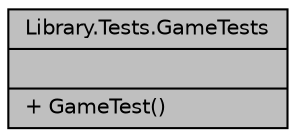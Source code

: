 digraph "Library.Tests.GameTests"
{
 // INTERACTIVE_SVG=YES
 // LATEX_PDF_SIZE
  edge [fontname="Helvetica",fontsize="10",labelfontname="Helvetica",labelfontsize="10"];
  node [fontname="Helvetica",fontsize="10",shape=record];
  Node1 [label="{Library.Tests.GameTests\n||+ GameTest()\l}",height=0.2,width=0.4,color="black", fillcolor="grey75", style="filled", fontcolor="black",tooltip="Se testea Game"];
}
